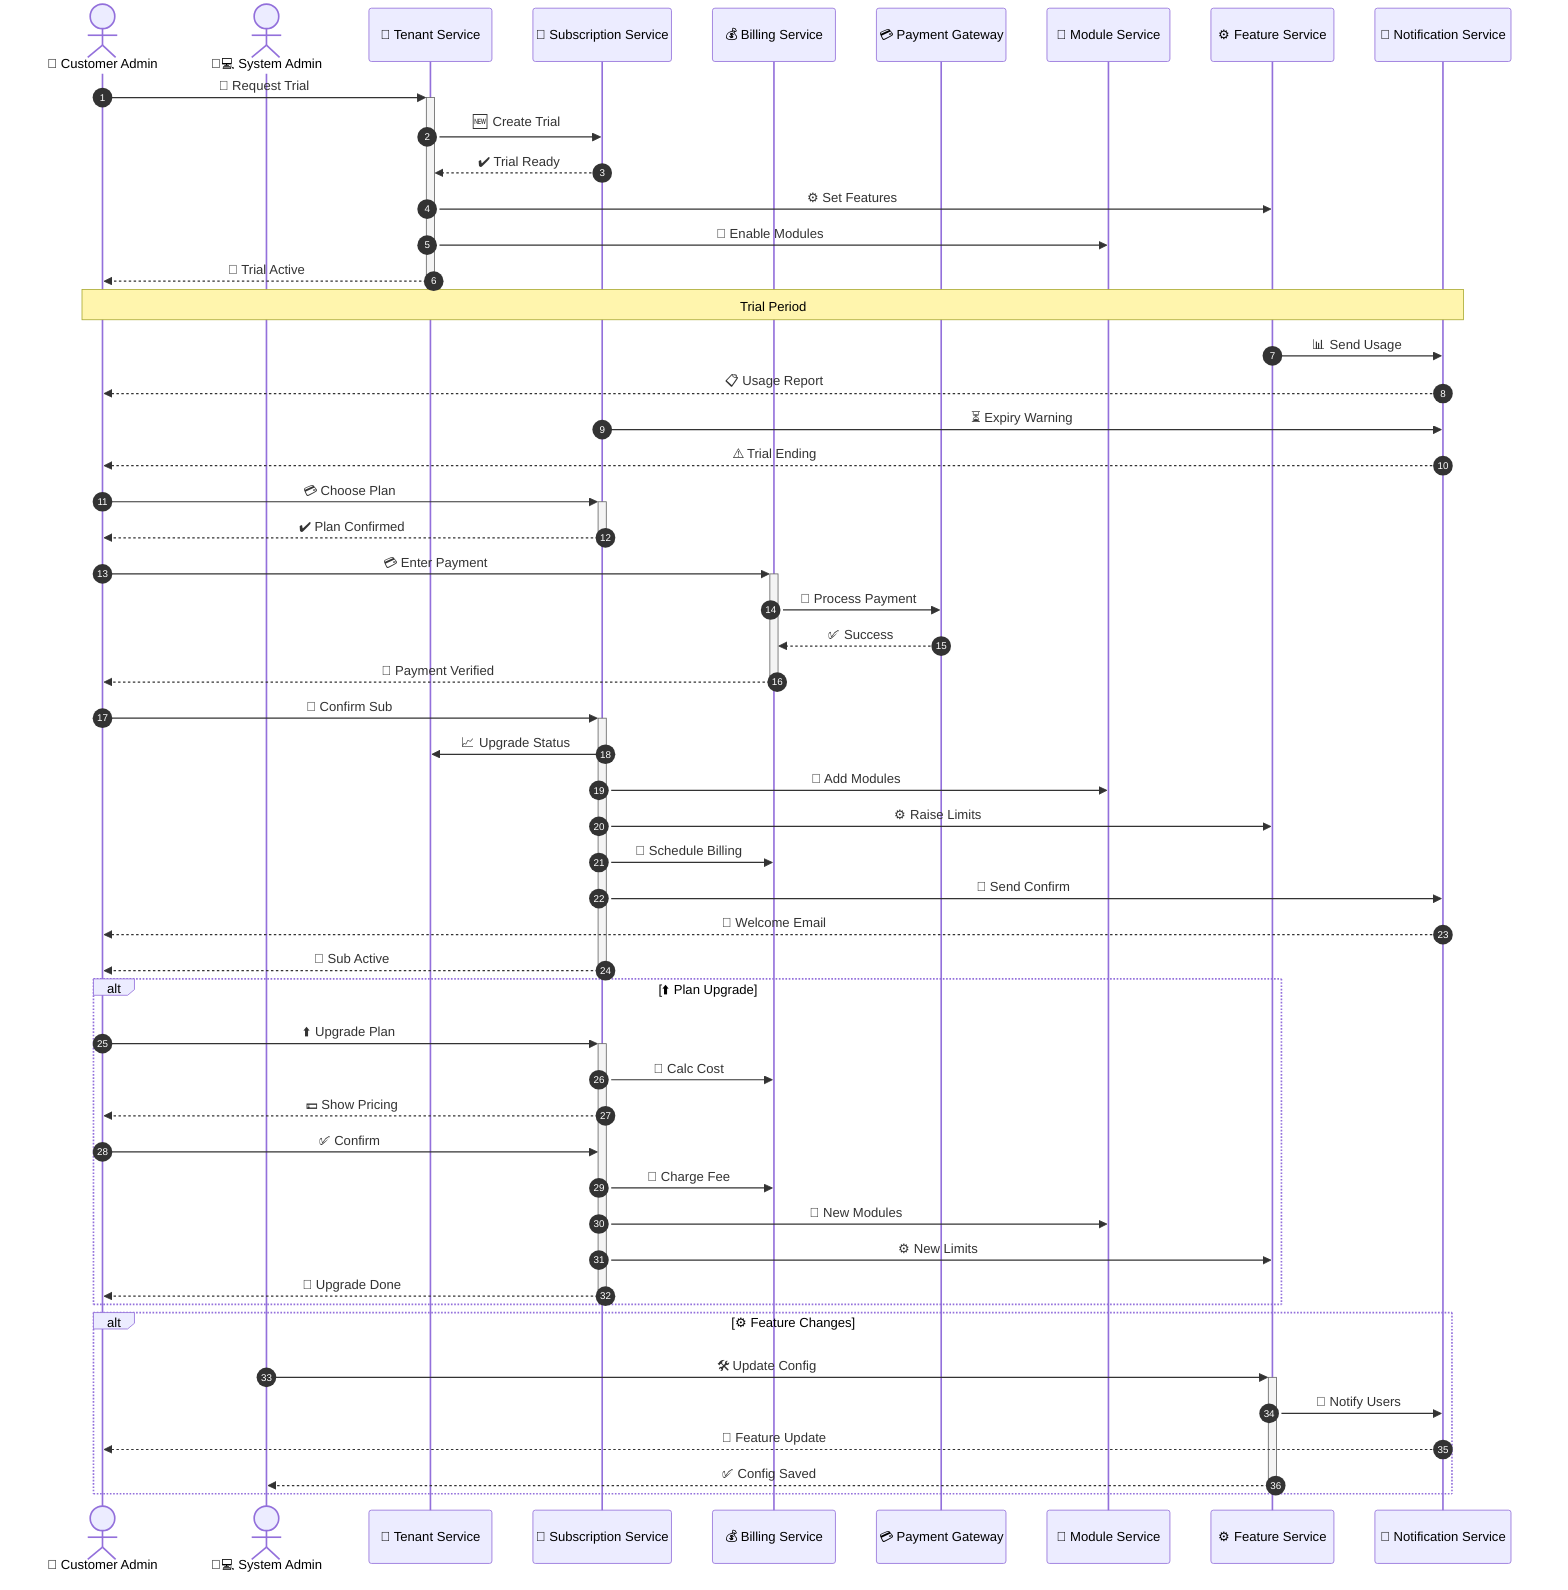 sequenceDiagram
    %% Participants with Emojis
    actor CA as 👤 Customer Admin
    actor SA as 👨💻 System Admin
    participant TS as 🏢 Tenant Service
    participant SS as 📅 Subscription Service
    participant BS as 💰 Billing Service
    participant PG as 💳 Payment Gateway
    participant MS as 🧩 Module Service
    participant FS as ⚙️ Feature Service
    participant NS as 📧 Notification Service
    
    autonumber

    %% Trial Setup
    CA->>+TS: 📝 Request Trial
    TS->>SS: 🆕 Create Trial
    SS-->>TS: ✔️ Trial Ready
    TS->>FS: ⚙️ Set Features
    TS->>MS: 🧩 Enable Modules
    TS-->>-CA: 🎉 Trial Active

    %% Trial Monitoring
    Note over CA,NS: Trial Period
    FS->>NS: 📊 Send Usage
    NS-->>CA: 📋 Usage Report
    SS->>NS: ⏳ Expiry Warning
    NS-->>CA: ⚠️ Trial Ending

    %% Subscription Flow
    CA->>+SS: 💳 Choose Plan
    SS-->>-CA: ✔️ Plan Confirmed
    
    CA->>+BS: 💳 Enter Payment
    BS->>PG: 💸 Process Payment
    PG-->>BS: ✅ Success
    BS-->>-CA: 🎉 Payment Verified

    %% Provisioning
    CA->>+SS: 🚀 Confirm Sub
    SS->>TS: 📈 Upgrade Status
    SS->>MS: 🧩 Add Modules
    SS->>FS: ⚙️ Raise Limits
    SS->>BS: 🔄 Schedule Billing
    SS->>NS: 📧 Send Confirm
    NS-->>CA: 🎉 Welcome Email
    SS-->>-CA: 🎉 Sub Active

    %% Management
    alt ⬆️ Plan Upgrade
        CA->>+SS: ⬆️ Upgrade Plan
        SS->>BS: 🧮 Calc Cost
        SS-->>CA: 💵 Show Pricing
        CA->>SS: ✅ Confirm
        SS->>BS: 💸 Charge Fee
        SS->>MS: 🧩 New Modules
        SS->>FS: ⚙️ New Limits
        SS-->>-CA: 🎉 Upgrade Done
    end
    
    alt ⚙️ Feature Changes
        SA->>+FS: 🛠️ Update Config
        FS->>NS: 📢 Notify Users
        NS-->>CA: 📧 Feature Update
        FS-->>-SA: ✅ Config Saved
    end
